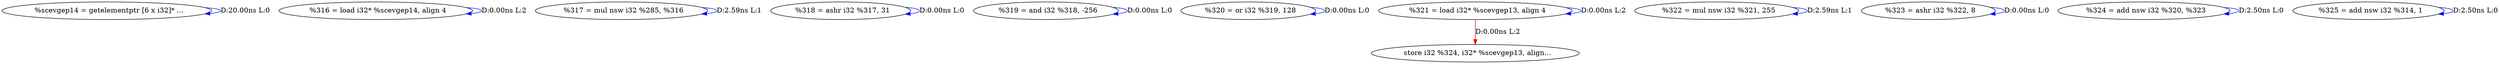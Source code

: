 digraph {
Node0x560817b17ce0[label="  %scevgep14 = getelementptr [6 x i32]* ..."];
Node0x560817b17ce0 -> Node0x560817b17ce0[label="D:20.00ns L:0",color=blue];
Node0x560817b17dc0[label="  %316 = load i32* %scevgep14, align 4"];
Node0x560817b17dc0 -> Node0x560817b17dc0[label="D:0.00ns L:2",color=blue];
Node0x560817b17ea0[label="  %317 = mul nsw i32 %285, %316"];
Node0x560817b17ea0 -> Node0x560817b17ea0[label="D:2.59ns L:1",color=blue];
Node0x560817b17f80[label="  %318 = ashr i32 %317, 31"];
Node0x560817b17f80 -> Node0x560817b17f80[label="D:0.00ns L:0",color=blue];
Node0x560817b18060[label="  %319 = and i32 %318, -256"];
Node0x560817b18060 -> Node0x560817b18060[label="D:0.00ns L:0",color=blue];
Node0x560817b18140[label="  %320 = or i32 %319, 128"];
Node0x560817b18140 -> Node0x560817b18140[label="D:0.00ns L:0",color=blue];
Node0x560817b18220[label="  %321 = load i32* %scevgep13, align 4"];
Node0x560817b18220 -> Node0x560817b18220[label="D:0.00ns L:2",color=blue];
Node0x560817b185a0[label="  store i32 %324, i32* %scevgep13, align..."];
Node0x560817b18220 -> Node0x560817b185a0[label="D:0.00ns L:2",color=red];
Node0x560817b18300[label="  %322 = mul nsw i32 %321, 255"];
Node0x560817b18300 -> Node0x560817b18300[label="D:2.59ns L:1",color=blue];
Node0x560817b183e0[label="  %323 = ashr i32 %322, 8"];
Node0x560817b183e0 -> Node0x560817b183e0[label="D:0.00ns L:0",color=blue];
Node0x560817b184c0[label="  %324 = add nsw i32 %320, %323"];
Node0x560817b184c0 -> Node0x560817b184c0[label="D:2.50ns L:0",color=blue];
Node0x560817b18680[label="  %325 = add nsw i32 %314, 1"];
Node0x560817b18680 -> Node0x560817b18680[label="D:2.50ns L:0",color=blue];
}
